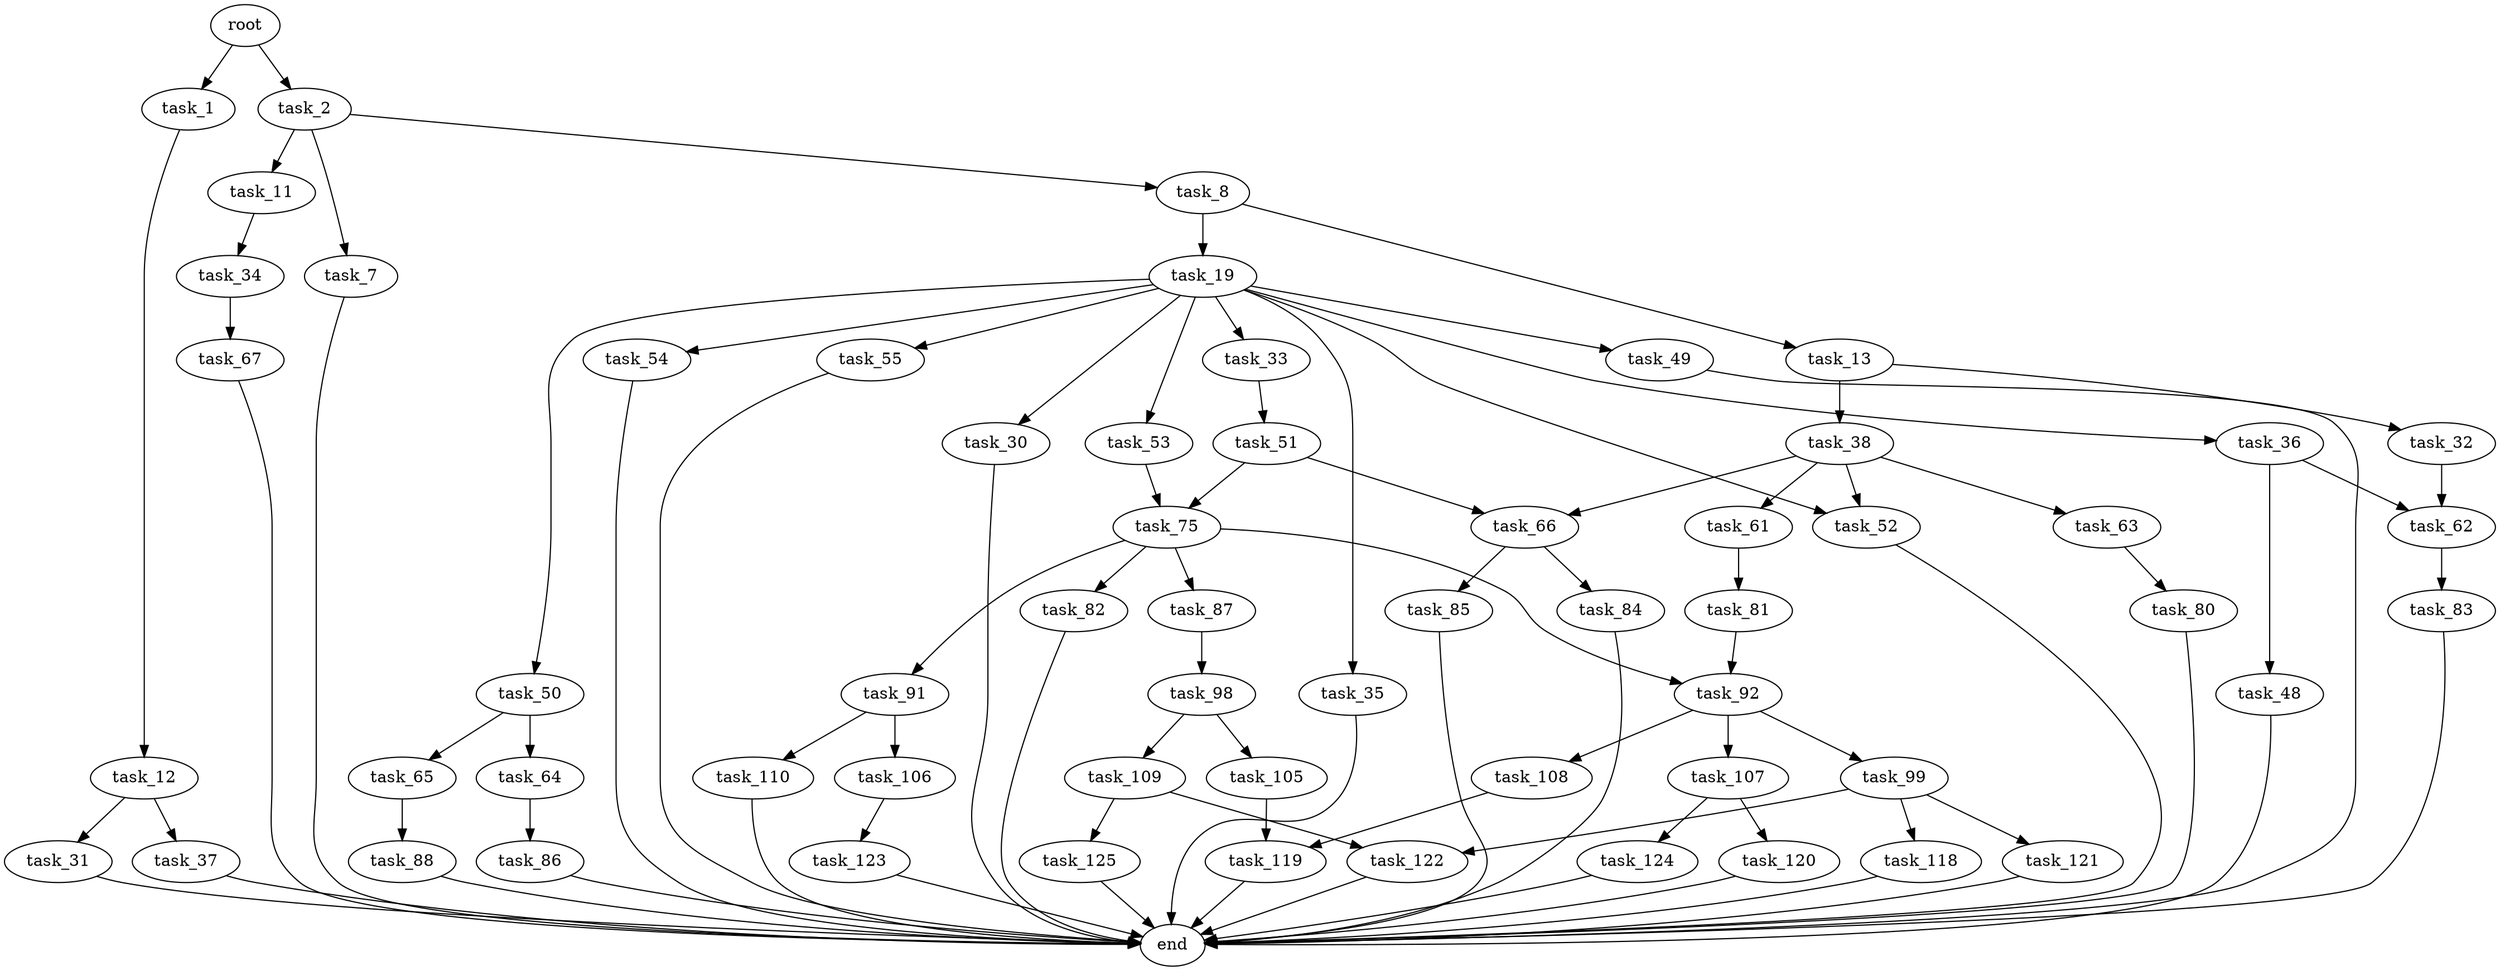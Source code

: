 digraph G {
  root [size="0.000000"];
  task_1 [size="231928233984.000000"];
  task_2 [size="636123450252.000000"];
  task_12 [size="194138483675.000000"];
  task_7 [size="110811820488.000000"];
  task_8 [size="237062940600.000000"];
  task_11 [size="2060970615.000000"];
  end [size="0.000000"];
  task_13 [size="924524711757.000000"];
  task_19 [size="134217728000.000000"];
  task_34 [size="35436537268.000000"];
  task_31 [size="567061007495.000000"];
  task_37 [size="28991029248.000000"];
  task_32 [size="359647737101.000000"];
  task_38 [size="192618838879.000000"];
  task_30 [size="68719476736.000000"];
  task_33 [size="14442513581.000000"];
  task_35 [size="17806151248.000000"];
  task_36 [size="1073741824000.000000"];
  task_49 [size="549755813888.000000"];
  task_50 [size="887017911773.000000"];
  task_52 [size="290331559706.000000"];
  task_53 [size="277350850740.000000"];
  task_54 [size="8589934592.000000"];
  task_55 [size="546079350648.000000"];
  task_62 [size="113368388912.000000"];
  task_51 [size="782757789696.000000"];
  task_67 [size="8395190511.000000"];
  task_48 [size="18660779994.000000"];
  task_61 [size="8589934592.000000"];
  task_63 [size="209748212117.000000"];
  task_66 [size="782757789696.000000"];
  task_64 [size="48401135197.000000"];
  task_65 [size="10284751600.000000"];
  task_75 [size="280201073461.000000"];
  task_81 [size="637320784210.000000"];
  task_83 [size="74966170922.000000"];
  task_80 [size="327454267608.000000"];
  task_86 [size="108135164780.000000"];
  task_88 [size="68719476736.000000"];
  task_84 [size="178769524180.000000"];
  task_85 [size="134217728000.000000"];
  task_82 [size="134217728000.000000"];
  task_87 [size="4792832616.000000"];
  task_91 [size="9686540923.000000"];
  task_92 [size="238804308940.000000"];
  task_98 [size="106418629465.000000"];
  task_106 [size="368293445632.000000"];
  task_110 [size="6562752372.000000"];
  task_99 [size="997495024.000000"];
  task_107 [size="98998414352.000000"];
  task_108 [size="627476675235.000000"];
  task_105 [size="1073741824000.000000"];
  task_109 [size="782757789696.000000"];
  task_118 [size="26105459301.000000"];
  task_121 [size="335966554530.000000"];
  task_122 [size="28991029248.000000"];
  task_119 [size="68719476736.000000"];
  task_123 [size="1774445726.000000"];
  task_120 [size="107454679188.000000"];
  task_124 [size="12541653521.000000"];
  task_125 [size="51460112616.000000"];

  root -> task_1 [size="1.000000"];
  root -> task_2 [size="1.000000"];
  task_1 -> task_12 [size="301989888.000000"];
  task_2 -> task_7 [size="679477248.000000"];
  task_2 -> task_8 [size="679477248.000000"];
  task_2 -> task_11 [size="679477248.000000"];
  task_12 -> task_31 [size="411041792.000000"];
  task_12 -> task_37 [size="411041792.000000"];
  task_7 -> end [size="1.000000"];
  task_8 -> task_13 [size="209715200.000000"];
  task_8 -> task_19 [size="209715200.000000"];
  task_11 -> task_34 [size="33554432.000000"];
  task_13 -> task_32 [size="838860800.000000"];
  task_13 -> task_38 [size="838860800.000000"];
  task_19 -> task_30 [size="209715200.000000"];
  task_19 -> task_33 [size="209715200.000000"];
  task_19 -> task_35 [size="209715200.000000"];
  task_19 -> task_36 [size="209715200.000000"];
  task_19 -> task_49 [size="209715200.000000"];
  task_19 -> task_50 [size="209715200.000000"];
  task_19 -> task_52 [size="209715200.000000"];
  task_19 -> task_53 [size="209715200.000000"];
  task_19 -> task_54 [size="209715200.000000"];
  task_19 -> task_55 [size="209715200.000000"];
  task_34 -> task_67 [size="75497472.000000"];
  task_31 -> end [size="1.000000"];
  task_37 -> end [size="1.000000"];
  task_32 -> task_62 [size="411041792.000000"];
  task_38 -> task_52 [size="679477248.000000"];
  task_38 -> task_61 [size="679477248.000000"];
  task_38 -> task_63 [size="679477248.000000"];
  task_38 -> task_66 [size="679477248.000000"];
  task_30 -> end [size="1.000000"];
  task_33 -> task_51 [size="838860800.000000"];
  task_35 -> end [size="1.000000"];
  task_36 -> task_48 [size="838860800.000000"];
  task_36 -> task_62 [size="838860800.000000"];
  task_49 -> end [size="1.000000"];
  task_50 -> task_64 [size="838860800.000000"];
  task_50 -> task_65 [size="838860800.000000"];
  task_52 -> end [size="1.000000"];
  task_53 -> task_75 [size="411041792.000000"];
  task_54 -> end [size="1.000000"];
  task_55 -> end [size="1.000000"];
  task_62 -> task_83 [size="411041792.000000"];
  task_51 -> task_66 [size="679477248.000000"];
  task_51 -> task_75 [size="679477248.000000"];
  task_67 -> end [size="1.000000"];
  task_48 -> end [size="1.000000"];
  task_61 -> task_81 [size="33554432.000000"];
  task_63 -> task_80 [size="209715200.000000"];
  task_66 -> task_84 [size="679477248.000000"];
  task_66 -> task_85 [size="679477248.000000"];
  task_64 -> task_86 [size="838860800.000000"];
  task_65 -> task_88 [size="536870912.000000"];
  task_75 -> task_82 [size="411041792.000000"];
  task_75 -> task_87 [size="411041792.000000"];
  task_75 -> task_91 [size="411041792.000000"];
  task_75 -> task_92 [size="411041792.000000"];
  task_81 -> task_92 [size="411041792.000000"];
  task_83 -> end [size="1.000000"];
  task_80 -> end [size="1.000000"];
  task_86 -> end [size="1.000000"];
  task_88 -> end [size="1.000000"];
  task_84 -> end [size="1.000000"];
  task_85 -> end [size="1.000000"];
  task_82 -> end [size="1.000000"];
  task_87 -> task_98 [size="209715200.000000"];
  task_91 -> task_106 [size="209715200.000000"];
  task_91 -> task_110 [size="209715200.000000"];
  task_92 -> task_99 [size="209715200.000000"];
  task_92 -> task_107 [size="209715200.000000"];
  task_92 -> task_108 [size="209715200.000000"];
  task_98 -> task_105 [size="411041792.000000"];
  task_98 -> task_109 [size="411041792.000000"];
  task_106 -> task_123 [size="411041792.000000"];
  task_110 -> end [size="1.000000"];
  task_99 -> task_118 [size="33554432.000000"];
  task_99 -> task_121 [size="33554432.000000"];
  task_99 -> task_122 [size="33554432.000000"];
  task_107 -> task_120 [size="411041792.000000"];
  task_107 -> task_124 [size="411041792.000000"];
  task_108 -> task_119 [size="838860800.000000"];
  task_105 -> task_119 [size="838860800.000000"];
  task_109 -> task_122 [size="679477248.000000"];
  task_109 -> task_125 [size="679477248.000000"];
  task_118 -> end [size="1.000000"];
  task_121 -> end [size="1.000000"];
  task_122 -> end [size="1.000000"];
  task_119 -> end [size="1.000000"];
  task_123 -> end [size="1.000000"];
  task_120 -> end [size="1.000000"];
  task_124 -> end [size="1.000000"];
  task_125 -> end [size="1.000000"];
}
